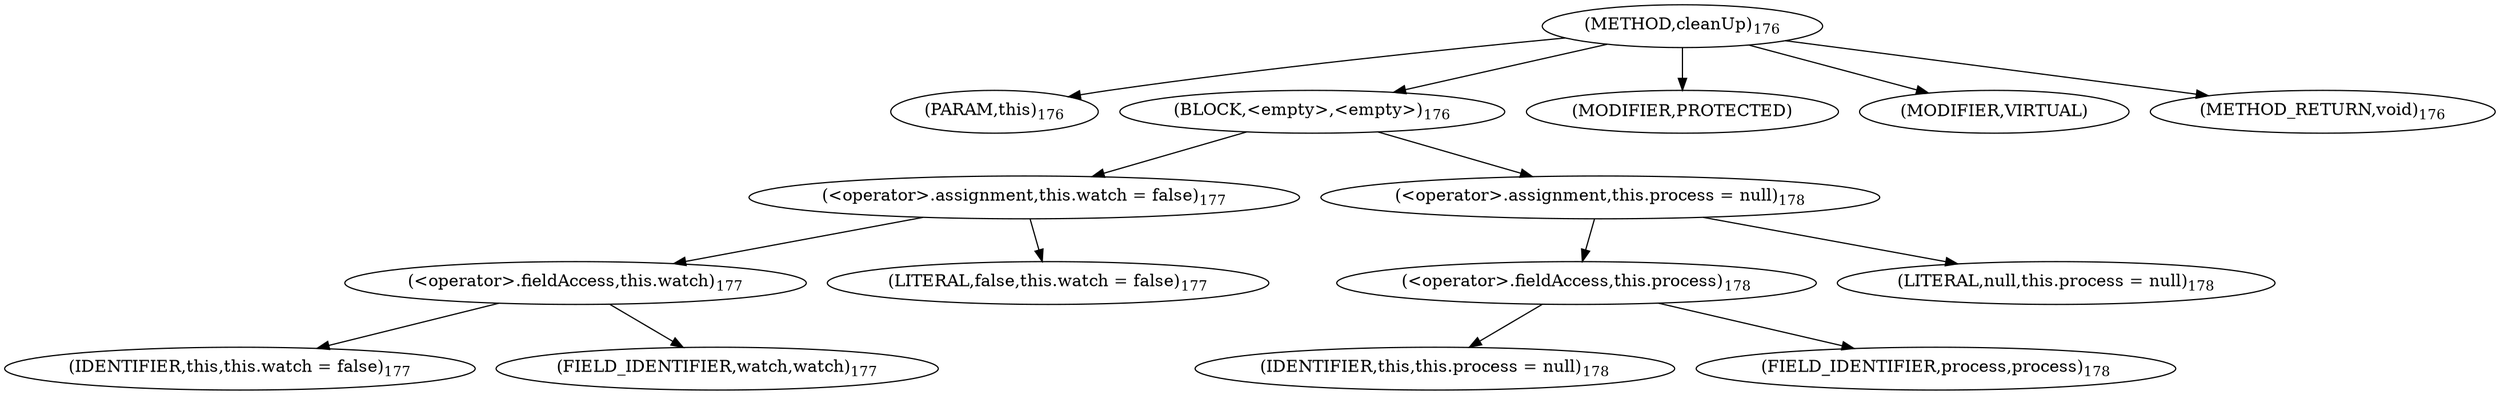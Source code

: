 digraph "cleanUp" {  
"228" [label = <(METHOD,cleanUp)<SUB>176</SUB>> ]
"229" [label = <(PARAM,this)<SUB>176</SUB>> ]
"230" [label = <(BLOCK,&lt;empty&gt;,&lt;empty&gt;)<SUB>176</SUB>> ]
"231" [label = <(&lt;operator&gt;.assignment,this.watch = false)<SUB>177</SUB>> ]
"232" [label = <(&lt;operator&gt;.fieldAccess,this.watch)<SUB>177</SUB>> ]
"233" [label = <(IDENTIFIER,this,this.watch = false)<SUB>177</SUB>> ]
"234" [label = <(FIELD_IDENTIFIER,watch,watch)<SUB>177</SUB>> ]
"235" [label = <(LITERAL,false,this.watch = false)<SUB>177</SUB>> ]
"236" [label = <(&lt;operator&gt;.assignment,this.process = null)<SUB>178</SUB>> ]
"237" [label = <(&lt;operator&gt;.fieldAccess,this.process)<SUB>178</SUB>> ]
"238" [label = <(IDENTIFIER,this,this.process = null)<SUB>178</SUB>> ]
"239" [label = <(FIELD_IDENTIFIER,process,process)<SUB>178</SUB>> ]
"240" [label = <(LITERAL,null,this.process = null)<SUB>178</SUB>> ]
"241" [label = <(MODIFIER,PROTECTED)> ]
"242" [label = <(MODIFIER,VIRTUAL)> ]
"243" [label = <(METHOD_RETURN,void)<SUB>176</SUB>> ]
  "228" -> "229" 
  "228" -> "230" 
  "228" -> "241" 
  "228" -> "242" 
  "228" -> "243" 
  "230" -> "231" 
  "230" -> "236" 
  "231" -> "232" 
  "231" -> "235" 
  "232" -> "233" 
  "232" -> "234" 
  "236" -> "237" 
  "236" -> "240" 
  "237" -> "238" 
  "237" -> "239" 
}
